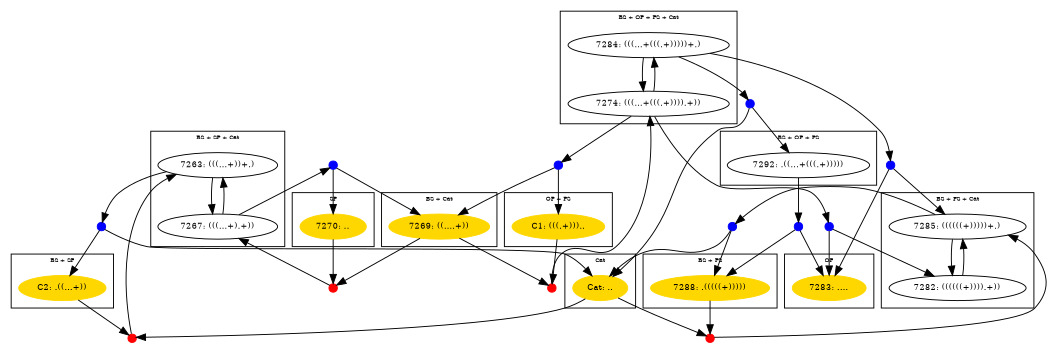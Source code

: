digraph G {
size="7,10"
page="8.5,11"
node[width=0.25,height=0.375,fontsize=9]
subgraph cluster0 {
label="BS + SP + Cat"
fontsize=6
7263 [label="7263: (((...+))+.)"];
7267 [label="7267: (((...+).+))"];
}
subgraph cluster1 {
label="BS + OP + PS"
fontsize=6
7292 [label="7292: .((...+(((.+)))))"];
}
subgraph cluster2 {
label="BS + OP + PS + Cat"
fontsize=6
7284 [label="7284: (((...+(((.+)))))+.)"];
7274 [label="7274: (((...+(((.+)))).+))"];
}
subgraph cluster3 {
label="BS + PS + Cat"
fontsize=6
7285 [label="7285: ((((((+)))))+.)"];
7282 [label="7282: ((((((+)))).+))"];
}
subgraph cluster4 {
label="Cat"
fontsize=6
Cat [label="Cat: ..",style=filled,color=gold1];
}
subgraph cluster5 {
label="OP + PS"
fontsize=6
C1 [label="C1: (((.+)))..",style=filled,color=gold1];
}
subgraph cluster6 {
label="BS + SP"
fontsize=6
C2 [label="C2: .((...+))",style=filled,color=gold1];
}
subgraph cluster7 {
label="SP"
fontsize=6
7270 [label="7270: ..",style=filled,color=gold1];
}
subgraph cluster8 {
label="BS + Cat"
fontsize=6
7269 [label="7269: ((....+))",style=filled,color=gold1];
}
subgraph cluster9 {
label="OP"
fontsize=6
7283 [label="7283: ....",style=filled,color=gold1];
}
subgraph cluster10 {
label="BS + PS"
fontsize=6
7288 [label="7288: .(((((+)))))",style=filled,color=gold1];
}
R_0 [label="",shape=circle,height=0.12,width=0.12,fontsize=1,style=filled,color=red];
C2 -> R_0
Cat -> R_0
R_0 -> 7263
R_1 [label="",shape=circle,height=0.12,width=0.12,fontsize=1,style=filled,color=blue];
7263 -> R_1
R_1 -> C2
R_1 -> Cat
7263 -> 7267
R_3 [label="",shape=circle,height=0.12,width=0.12,fontsize=1,style=filled,color=blue];
7267 -> R_3
R_3 -> 7269
R_3 -> 7270
7267 -> 7263
R_5 [label="",shape=circle,height=0.12,width=0.12,fontsize=1,style=filled,color=red];
7269 -> R_5
C1 -> R_5
R_5 -> 7274
R_6 [label="",shape=circle,height=0.12,width=0.12,fontsize=1,style=filled,color=red];
7269 -> R_6
7270 -> R_6
R_6 -> 7267
R_7 [label="",shape=circle,height=0.12,width=0.12,fontsize=1,style=filled,color=blue];
7274 -> R_7
R_7 -> 7269
R_7 -> C1
7274 -> 7284
R_9 [label="",shape=circle,height=0.12,width=0.12,fontsize=1,style=filled,color=blue];
7274 -> R_9
R_9 -> 7282
R_9 -> 7283
7282 -> 7285
R_11 [label="",shape=circle,height=0.12,width=0.12,fontsize=1,style=filled,color=blue];
7285 -> R_11
R_11 -> 7288
R_11 -> Cat
7285 -> 7282
R_13 [label="",shape=circle,height=0.12,width=0.12,fontsize=1,style=filled,color=blue];
7284 -> R_13
R_13 -> 7292
R_13 -> Cat
7284 -> 7274
R_15 [label="",shape=circle,height=0.12,width=0.12,fontsize=1,style=filled,color=blue];
7284 -> R_15
R_15 -> 7285
R_15 -> 7283
R_16 [label="",shape=circle,height=0.12,width=0.12,fontsize=1,style=filled,color=blue];
7292 -> R_16
R_16 -> 7288
R_16 -> 7283
R_17 [label="",shape=circle,height=0.12,width=0.12,fontsize=1,style=filled,color=red];
7288 -> R_17
Cat -> R_17
R_17 -> 7285
}

